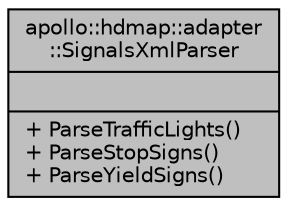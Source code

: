 digraph "apollo::hdmap::adapter::SignalsXmlParser"
{
  edge [fontname="Helvetica",fontsize="10",labelfontname="Helvetica",labelfontsize="10"];
  node [fontname="Helvetica",fontsize="10",shape=record];
  Node1 [label="{apollo::hdmap::adapter\l::SignalsXmlParser\n||+ ParseTrafficLights()\l+ ParseStopSigns()\l+ ParseYieldSigns()\l}",height=0.2,width=0.4,color="black", fillcolor="grey75", style="filled" fontcolor="black"];
}
